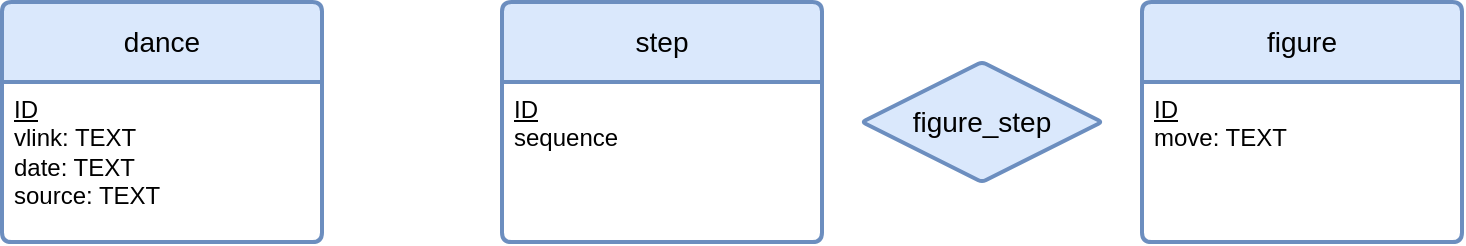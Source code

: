 <mxfile version="26.2.3">
  <diagram name="Page-1" id="YZ1g8qAKaVy5-aBOCUtx">
    <mxGraphModel dx="922" dy="565" grid="1" gridSize="10" guides="1" tooltips="1" connect="1" arrows="1" fold="1" page="1" pageScale="1" pageWidth="850" pageHeight="1100" math="0" shadow="0">
      <root>
        <mxCell id="0" />
        <mxCell id="1" parent="0" />
        <mxCell id="TQT2IyQf8Vpc7N8f3nj6-1" value="dance" style="swimlane;childLayout=stackLayout;horizontal=1;startSize=40;horizontalStack=0;rounded=1;fontSize=14;fontStyle=0;strokeWidth=2;resizeParent=0;resizeLast=1;shadow=0;dashed=0;align=center;arcSize=4;whiteSpace=wrap;html=1;fillColor=#dae8fc;strokeColor=#6c8ebf;" vertex="1" parent="1">
          <mxGeometry x="60" y="70" width="160" height="120" as="geometry" />
        </mxCell>
        <mxCell id="TQT2IyQf8Vpc7N8f3nj6-2" value="&lt;u&gt;ID&lt;/u&gt;&lt;div&gt;vlink: TEXT&lt;/div&gt;&lt;div&gt;date: TEXT&lt;/div&gt;&lt;div&gt;source: TEXT&lt;/div&gt;" style="align=left;strokeColor=none;fillColor=none;spacingLeft=4;spacingRight=4;fontSize=12;verticalAlign=top;resizable=0;rotatable=0;part=1;html=1;whiteSpace=wrap;" vertex="1" parent="TQT2IyQf8Vpc7N8f3nj6-1">
          <mxGeometry y="40" width="160" height="80" as="geometry" />
        </mxCell>
        <mxCell id="TQT2IyQf8Vpc7N8f3nj6-4" value="step" style="swimlane;childLayout=stackLayout;horizontal=1;startSize=40;horizontalStack=0;rounded=1;fontSize=14;fontStyle=0;strokeWidth=2;resizeParent=0;resizeLast=1;shadow=0;dashed=0;align=center;arcSize=4;whiteSpace=wrap;html=1;fillColor=#dae8fc;strokeColor=#6c8ebf;" vertex="1" parent="1">
          <mxGeometry x="310" y="70" width="160" height="120" as="geometry" />
        </mxCell>
        <mxCell id="TQT2IyQf8Vpc7N8f3nj6-5" value="&lt;u&gt;ID&lt;/u&gt;&lt;div&gt;sequence&lt;/div&gt;&lt;div&gt;&lt;br&gt;&lt;/div&gt;" style="align=left;strokeColor=none;fillColor=none;spacingLeft=4;spacingRight=4;fontSize=12;verticalAlign=top;resizable=0;rotatable=0;part=1;html=1;whiteSpace=wrap;" vertex="1" parent="TQT2IyQf8Vpc7N8f3nj6-4">
          <mxGeometry y="40" width="160" height="80" as="geometry" />
        </mxCell>
        <mxCell id="TQT2IyQf8Vpc7N8f3nj6-6" value="figure" style="swimlane;childLayout=stackLayout;horizontal=1;startSize=40;horizontalStack=0;rounded=1;fontSize=14;fontStyle=0;strokeWidth=2;resizeParent=0;resizeLast=1;shadow=0;dashed=0;align=center;arcSize=4;whiteSpace=wrap;html=1;fillColor=#dae8fc;strokeColor=#6c8ebf;" vertex="1" parent="1">
          <mxGeometry x="630" y="70" width="160" height="120" as="geometry" />
        </mxCell>
        <mxCell id="TQT2IyQf8Vpc7N8f3nj6-7" value="&lt;u&gt;ID&lt;/u&gt;&lt;div&gt;move: TEXT&lt;/div&gt;" style="align=left;strokeColor=none;fillColor=none;spacingLeft=4;spacingRight=4;fontSize=12;verticalAlign=top;resizable=0;rotatable=0;part=1;html=1;whiteSpace=wrap;" vertex="1" parent="TQT2IyQf8Vpc7N8f3nj6-6">
          <mxGeometry y="40" width="160" height="80" as="geometry" />
        </mxCell>
        <mxCell id="TQT2IyQf8Vpc7N8f3nj6-8" value="figure_step" style="shape=rhombus;perimeter=rhombusPerimeter;whiteSpace=wrap;html=1;align=center;rounded=1;shadow=0;dashed=0;strokeColor=#6c8ebf;strokeWidth=2;verticalAlign=middle;arcSize=4;fontFamily=Helvetica;fontSize=14;fontColor=default;fontStyle=0;horizontal=1;fillColor=#dae8fc;" vertex="1" parent="1">
          <mxGeometry x="490" y="100" width="120" height="60" as="geometry" />
        </mxCell>
      </root>
    </mxGraphModel>
  </diagram>
</mxfile>
